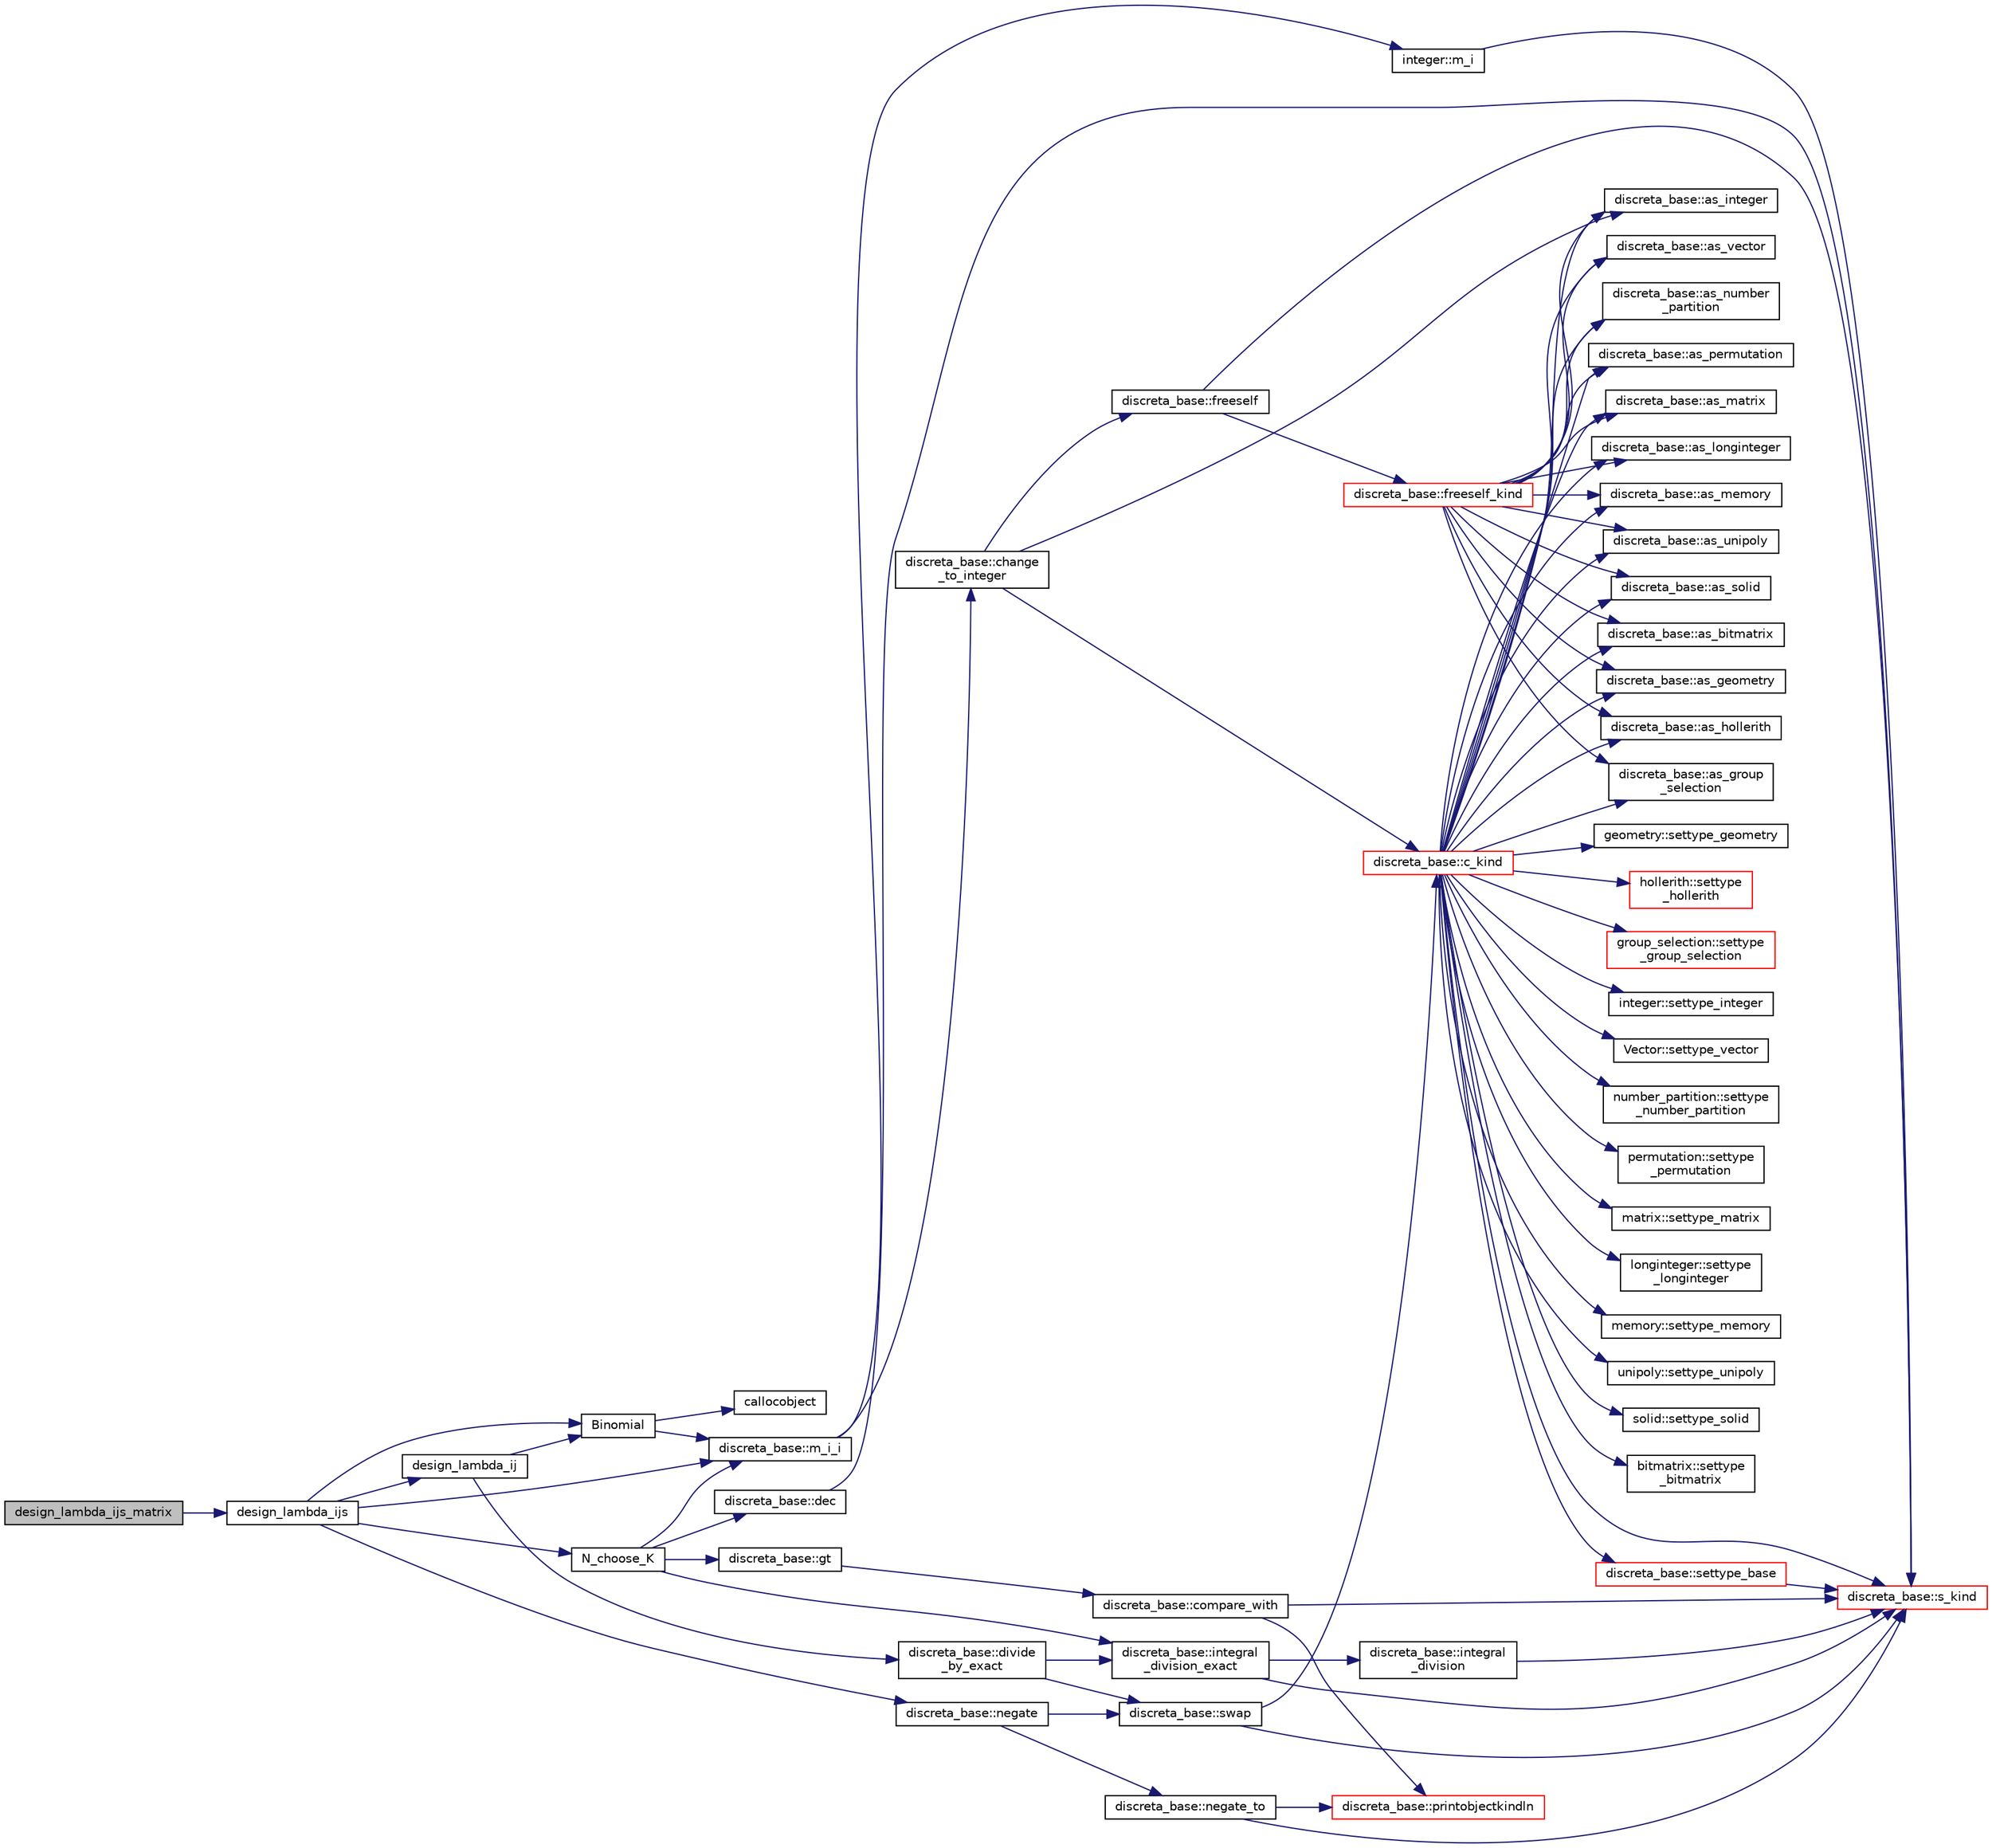 digraph "design_lambda_ijs_matrix"
{
  edge [fontname="Helvetica",fontsize="10",labelfontname="Helvetica",labelfontsize="10"];
  node [fontname="Helvetica",fontsize="10",shape=record];
  rankdir="LR";
  Node2367 [label="design_lambda_ijs_matrix",height=0.2,width=0.4,color="black", fillcolor="grey75", style="filled", fontcolor="black"];
  Node2367 -> Node2368 [color="midnightblue",fontsize="10",style="solid",fontname="Helvetica"];
  Node2368 [label="design_lambda_ijs",height=0.2,width=0.4,color="black", fillcolor="white", style="filled",URL="$d1/dec/lib_2_d_i_s_c_r_e_t_a_2design_8_c.html#a89f8e89e9ddb69c6871c43b5253363f2"];
  Node2368 -> Node2369 [color="midnightblue",fontsize="10",style="solid",fontname="Helvetica"];
  Node2369 [label="discreta_base::m_i_i",height=0.2,width=0.4,color="black", fillcolor="white", style="filled",URL="$d7/d71/classdiscreta__base.html#aa231464a9d4bc233f66608021c9ad997"];
  Node2369 -> Node2370 [color="midnightblue",fontsize="10",style="solid",fontname="Helvetica"];
  Node2370 [label="discreta_base::change\l_to_integer",height=0.2,width=0.4,color="black", fillcolor="white", style="filled",URL="$d7/d71/classdiscreta__base.html#a58a5a5bd8f8e6f2dd7b4483b66dc7bb9"];
  Node2370 -> Node2371 [color="midnightblue",fontsize="10",style="solid",fontname="Helvetica"];
  Node2371 [label="discreta_base::freeself",height=0.2,width=0.4,color="black", fillcolor="white", style="filled",URL="$d7/d71/classdiscreta__base.html#a9a3c9501a562293b5667c11b9174d6e5"];
  Node2371 -> Node2372 [color="midnightblue",fontsize="10",style="solid",fontname="Helvetica"];
  Node2372 [label="discreta_base::freeself_kind",height=0.2,width=0.4,color="red", fillcolor="white", style="filled",URL="$d7/d71/classdiscreta__base.html#a63a23ada2165b3838fab719ed458cec8"];
  Node2372 -> Node2380 [color="midnightblue",fontsize="10",style="solid",fontname="Helvetica"];
  Node2380 [label="discreta_base::as_integer",height=0.2,width=0.4,color="black", fillcolor="white", style="filled",URL="$d7/d71/classdiscreta__base.html#a00d7691eaf874fd283d942692fe8dd26"];
  Node2372 -> Node2382 [color="midnightblue",fontsize="10",style="solid",fontname="Helvetica"];
  Node2382 [label="discreta_base::as_vector",height=0.2,width=0.4,color="black", fillcolor="white", style="filled",URL="$d7/d71/classdiscreta__base.html#a7bdd6cae39c380b128ee9e17e42cf020"];
  Node2372 -> Node2385 [color="midnightblue",fontsize="10",style="solid",fontname="Helvetica"];
  Node2385 [label="discreta_base::as_number\l_partition",height=0.2,width=0.4,color="black", fillcolor="white", style="filled",URL="$d7/d71/classdiscreta__base.html#a307aa09de0e925d46697707968ffab00"];
  Node2372 -> Node2387 [color="midnightblue",fontsize="10",style="solid",fontname="Helvetica"];
  Node2387 [label="discreta_base::as_permutation",height=0.2,width=0.4,color="black", fillcolor="white", style="filled",URL="$d7/d71/classdiscreta__base.html#aa4e72f36a82984239b12ae831e131098"];
  Node2372 -> Node2389 [color="midnightblue",fontsize="10",style="solid",fontname="Helvetica"];
  Node2389 [label="discreta_base::as_matrix",height=0.2,width=0.4,color="black", fillcolor="white", style="filled",URL="$d7/d71/classdiscreta__base.html#ae4d7f56d917a4707b838fbffde6467ff"];
  Node2372 -> Node2392 [color="midnightblue",fontsize="10",style="solid",fontname="Helvetica"];
  Node2392 [label="discreta_base::as_longinteger",height=0.2,width=0.4,color="black", fillcolor="white", style="filled",URL="$d7/d71/classdiscreta__base.html#a20a094639eb711b10c8694c51937f7cd"];
  Node2372 -> Node2395 [color="midnightblue",fontsize="10",style="solid",fontname="Helvetica"];
  Node2395 [label="discreta_base::as_memory",height=0.2,width=0.4,color="black", fillcolor="white", style="filled",URL="$d7/d71/classdiscreta__base.html#ad94b2d7dce0cd4fa22db57f6e79c4bd2"];
  Node2372 -> Node2397 [color="midnightblue",fontsize="10",style="solid",fontname="Helvetica"];
  Node2397 [label="discreta_base::as_unipoly",height=0.2,width=0.4,color="black", fillcolor="white", style="filled",URL="$d7/d71/classdiscreta__base.html#ad50d8027f039fe5c2478cddb243adc9d"];
  Node2372 -> Node2399 [color="midnightblue",fontsize="10",style="solid",fontname="Helvetica"];
  Node2399 [label="discreta_base::as_solid",height=0.2,width=0.4,color="black", fillcolor="white", style="filled",URL="$d7/d71/classdiscreta__base.html#a1fc5f2b85ec97ab0a69dd64903c970a5"];
  Node2372 -> Node2401 [color="midnightblue",fontsize="10",style="solid",fontname="Helvetica"];
  Node2401 [label="discreta_base::as_bitmatrix",height=0.2,width=0.4,color="black", fillcolor="white", style="filled",URL="$d7/d71/classdiscreta__base.html#a071ad54ea8ef6c9d1d15f532e5a76df6"];
  Node2372 -> Node2403 [color="midnightblue",fontsize="10",style="solid",fontname="Helvetica"];
  Node2403 [label="discreta_base::as_geometry",height=0.2,width=0.4,color="black", fillcolor="white", style="filled",URL="$d7/d71/classdiscreta__base.html#a38fc7b4cdd830703e9d87354b79bc5c8"];
  Node2372 -> Node2405 [color="midnightblue",fontsize="10",style="solid",fontname="Helvetica"];
  Node2405 [label="discreta_base::as_hollerith",height=0.2,width=0.4,color="black", fillcolor="white", style="filled",URL="$d7/d71/classdiscreta__base.html#a3e66f82711f314710107e2f29e589690"];
  Node2372 -> Node2407 [color="midnightblue",fontsize="10",style="solid",fontname="Helvetica"];
  Node2407 [label="discreta_base::as_group\l_selection",height=0.2,width=0.4,color="black", fillcolor="white", style="filled",URL="$d7/d71/classdiscreta__base.html#aae1bac4883c567718bef9fb610abbdc8"];
  Node2371 -> Node2374 [color="midnightblue",fontsize="10",style="solid",fontname="Helvetica"];
  Node2374 [label="discreta_base::s_kind",height=0.2,width=0.4,color="red", fillcolor="white", style="filled",URL="$d7/d71/classdiscreta__base.html#a8a830025c74adbbc3362418a7c2ba157"];
  Node2370 -> Node2419 [color="midnightblue",fontsize="10",style="solid",fontname="Helvetica"];
  Node2419 [label="discreta_base::c_kind",height=0.2,width=0.4,color="red", fillcolor="white", style="filled",URL="$d7/d71/classdiscreta__base.html#adc2ff61589c2d083688e7a43f333cb62"];
  Node2419 -> Node2420 [color="midnightblue",fontsize="10",style="solid",fontname="Helvetica"];
  Node2420 [label="discreta_base::settype_base",height=0.2,width=0.4,color="red", fillcolor="white", style="filled",URL="$d7/d71/classdiscreta__base.html#a4f42899a89447d1c3993ea07c38f8ad4"];
  Node2420 -> Node2374 [color="midnightblue",fontsize="10",style="solid",fontname="Helvetica"];
  Node2419 -> Node2380 [color="midnightblue",fontsize="10",style="solid",fontname="Helvetica"];
  Node2419 -> Node2421 [color="midnightblue",fontsize="10",style="solid",fontname="Helvetica"];
  Node2421 [label="integer::settype_integer",height=0.2,width=0.4,color="black", fillcolor="white", style="filled",URL="$d0/de5/classinteger.html#a6265c65ef311229acd513d748faba796"];
  Node2419 -> Node2382 [color="midnightblue",fontsize="10",style="solid",fontname="Helvetica"];
  Node2419 -> Node2422 [color="midnightblue",fontsize="10",style="solid",fontname="Helvetica"];
  Node2422 [label="Vector::settype_vector",height=0.2,width=0.4,color="black", fillcolor="white", style="filled",URL="$d5/db2/class_vector.html#a34e0d00b18c051f23904a8429fa6c8b4"];
  Node2419 -> Node2385 [color="midnightblue",fontsize="10",style="solid",fontname="Helvetica"];
  Node2419 -> Node2423 [color="midnightblue",fontsize="10",style="solid",fontname="Helvetica"];
  Node2423 [label="number_partition::settype\l_number_partition",height=0.2,width=0.4,color="black", fillcolor="white", style="filled",URL="$df/d50/classnumber__partition.html#a3aaec1b557758f643ffc8555bbc358be"];
  Node2419 -> Node2387 [color="midnightblue",fontsize="10",style="solid",fontname="Helvetica"];
  Node2419 -> Node2424 [color="midnightblue",fontsize="10",style="solid",fontname="Helvetica"];
  Node2424 [label="permutation::settype\l_permutation",height=0.2,width=0.4,color="black", fillcolor="white", style="filled",URL="$d0/d08/classpermutation.html#af1eea29f86195cede9562e444664c28c"];
  Node2419 -> Node2389 [color="midnightblue",fontsize="10",style="solid",fontname="Helvetica"];
  Node2419 -> Node2425 [color="midnightblue",fontsize="10",style="solid",fontname="Helvetica"];
  Node2425 [label="matrix::settype_matrix",height=0.2,width=0.4,color="black", fillcolor="white", style="filled",URL="$d1/d8d/classmatrix.html#a1780283a64a789e4084d792683d276bb"];
  Node2419 -> Node2392 [color="midnightblue",fontsize="10",style="solid",fontname="Helvetica"];
  Node2419 -> Node2426 [color="midnightblue",fontsize="10",style="solid",fontname="Helvetica"];
  Node2426 [label="longinteger::settype\l_longinteger",height=0.2,width=0.4,color="black", fillcolor="white", style="filled",URL="$d3/d71/classlonginteger.html#ae5f811ece8df31b9ff114368a18e1dc5"];
  Node2419 -> Node2395 [color="midnightblue",fontsize="10",style="solid",fontname="Helvetica"];
  Node2419 -> Node2427 [color="midnightblue",fontsize="10",style="solid",fontname="Helvetica"];
  Node2427 [label="memory::settype_memory",height=0.2,width=0.4,color="black", fillcolor="white", style="filled",URL="$d8/d99/classmemory.html#a33aae277f9b8fe36b02e9d5da895451b"];
  Node2419 -> Node2397 [color="midnightblue",fontsize="10",style="solid",fontname="Helvetica"];
  Node2419 -> Node2428 [color="midnightblue",fontsize="10",style="solid",fontname="Helvetica"];
  Node2428 [label="unipoly::settype_unipoly",height=0.2,width=0.4,color="black", fillcolor="white", style="filled",URL="$d1/d89/classunipoly.html#a8db854fcc85c5e1150b1f1b1c005c95b"];
  Node2419 -> Node2399 [color="midnightblue",fontsize="10",style="solid",fontname="Helvetica"];
  Node2419 -> Node2429 [color="midnightblue",fontsize="10",style="solid",fontname="Helvetica"];
  Node2429 [label="solid::settype_solid",height=0.2,width=0.4,color="black", fillcolor="white", style="filled",URL="$d8/def/classsolid.html#a775bd4821f75a8aee4ea3d4335ff90e0"];
  Node2419 -> Node2401 [color="midnightblue",fontsize="10",style="solid",fontname="Helvetica"];
  Node2419 -> Node2430 [color="midnightblue",fontsize="10",style="solid",fontname="Helvetica"];
  Node2430 [label="bitmatrix::settype\l_bitmatrix",height=0.2,width=0.4,color="black", fillcolor="white", style="filled",URL="$de/dc8/classbitmatrix.html#acb571d947f9526665ebbdc0ce3e2a973"];
  Node2419 -> Node2403 [color="midnightblue",fontsize="10",style="solid",fontname="Helvetica"];
  Node2419 -> Node2431 [color="midnightblue",fontsize="10",style="solid",fontname="Helvetica"];
  Node2431 [label="geometry::settype_geometry",height=0.2,width=0.4,color="black", fillcolor="white", style="filled",URL="$da/d44/classgeometry.html#ab4a336baba6a3f56f5ffa053a5be5ba7"];
  Node2419 -> Node2405 [color="midnightblue",fontsize="10",style="solid",fontname="Helvetica"];
  Node2419 -> Node2432 [color="midnightblue",fontsize="10",style="solid",fontname="Helvetica"];
  Node2432 [label="hollerith::settype\l_hollerith",height=0.2,width=0.4,color="red", fillcolor="white", style="filled",URL="$d8/d99/classhollerith.html#a23bbd4acfc88a0e90f1245f243f51f76"];
  Node2419 -> Node2407 [color="midnightblue",fontsize="10",style="solid",fontname="Helvetica"];
  Node2419 -> Node2434 [color="midnightblue",fontsize="10",style="solid",fontname="Helvetica"];
  Node2434 [label="group_selection::settype\l_group_selection",height=0.2,width=0.4,color="red", fillcolor="white", style="filled",URL="$d6/db0/classgroup__selection.html#a015ed73b7b8d784bedd4d11ac1fc0ec1"];
  Node2419 -> Node2374 [color="midnightblue",fontsize="10",style="solid",fontname="Helvetica"];
  Node2370 -> Node2380 [color="midnightblue",fontsize="10",style="solid",fontname="Helvetica"];
  Node2369 -> Node2442 [color="midnightblue",fontsize="10",style="solid",fontname="Helvetica"];
  Node2442 [label="integer::m_i",height=0.2,width=0.4,color="black", fillcolor="white", style="filled",URL="$d0/de5/classinteger.html#a869091f0a0f35f5354c8c4a70250e8a9"];
  Node2442 -> Node2374 [color="midnightblue",fontsize="10",style="solid",fontname="Helvetica"];
  Node2368 -> Node2443 [color="midnightblue",fontsize="10",style="solid",fontname="Helvetica"];
  Node2443 [label="Binomial",height=0.2,width=0.4,color="black", fillcolor="white", style="filled",URL="$d9/d60/discreta_8h.html#a832bb13a7500f74e6ce6fd77a4133dcf"];
  Node2443 -> Node2369 [color="midnightblue",fontsize="10",style="solid",fontname="Helvetica"];
  Node2443 -> Node2444 [color="midnightblue",fontsize="10",style="solid",fontname="Helvetica"];
  Node2444 [label="callocobject",height=0.2,width=0.4,color="black", fillcolor="white", style="filled",URL="$d3/d72/global_8_c.html#a8bbcb8338d159223714097d10e94364d"];
  Node2368 -> Node2445 [color="midnightblue",fontsize="10",style="solid",fontname="Helvetica"];
  Node2445 [label="discreta_base::negate",height=0.2,width=0.4,color="black", fillcolor="white", style="filled",URL="$d7/d71/classdiscreta__base.html#aac1be1125008f8a93a3083cd1a43878d"];
  Node2445 -> Node2446 [color="midnightblue",fontsize="10",style="solid",fontname="Helvetica"];
  Node2446 [label="discreta_base::negate_to",height=0.2,width=0.4,color="black", fillcolor="white", style="filled",URL="$d7/d71/classdiscreta__base.html#a65ad2034f2f4518d424b814974018a03"];
  Node2446 -> Node2374 [color="midnightblue",fontsize="10",style="solid",fontname="Helvetica"];
  Node2446 -> Node2377 [color="midnightblue",fontsize="10",style="solid",fontname="Helvetica"];
  Node2377 [label="discreta_base::printobjectkindln",height=0.2,width=0.4,color="red", fillcolor="white", style="filled",URL="$d7/d71/classdiscreta__base.html#a677ccc8f392ebedde05e453f8cf59559"];
  Node2445 -> Node2447 [color="midnightblue",fontsize="10",style="solid",fontname="Helvetica"];
  Node2447 [label="discreta_base::swap",height=0.2,width=0.4,color="black", fillcolor="white", style="filled",URL="$d7/d71/classdiscreta__base.html#a2e8acbb9d3476675dac5b6a583b0293e"];
  Node2447 -> Node2374 [color="midnightblue",fontsize="10",style="solid",fontname="Helvetica"];
  Node2447 -> Node2419 [color="midnightblue",fontsize="10",style="solid",fontname="Helvetica"];
  Node2368 -> Node2448 [color="midnightblue",fontsize="10",style="solid",fontname="Helvetica"];
  Node2448 [label="design_lambda_ij",height=0.2,width=0.4,color="black", fillcolor="white", style="filled",URL="$d1/dec/lib_2_d_i_s_c_r_e_t_a_2design_8_c.html#a26d7065876dd8456e46e4bbb77a97650"];
  Node2448 -> Node2443 [color="midnightblue",fontsize="10",style="solid",fontname="Helvetica"];
  Node2448 -> Node2449 [color="midnightblue",fontsize="10",style="solid",fontname="Helvetica"];
  Node2449 [label="discreta_base::divide\l_by_exact",height=0.2,width=0.4,color="black", fillcolor="white", style="filled",URL="$d7/d71/classdiscreta__base.html#a14ea31dd075b20644457db08319389ef"];
  Node2449 -> Node2450 [color="midnightblue",fontsize="10",style="solid",fontname="Helvetica"];
  Node2450 [label="discreta_base::integral\l_division_exact",height=0.2,width=0.4,color="black", fillcolor="white", style="filled",URL="$d7/d71/classdiscreta__base.html#a77aa5f7ddec1f6baa8fb39fa16f479af"];
  Node2450 -> Node2374 [color="midnightblue",fontsize="10",style="solid",fontname="Helvetica"];
  Node2450 -> Node2451 [color="midnightblue",fontsize="10",style="solid",fontname="Helvetica"];
  Node2451 [label="discreta_base::integral\l_division",height=0.2,width=0.4,color="black", fillcolor="white", style="filled",URL="$d7/d71/classdiscreta__base.html#a92b3001ac35af9185b316c0d8f89070e"];
  Node2451 -> Node2374 [color="midnightblue",fontsize="10",style="solid",fontname="Helvetica"];
  Node2449 -> Node2447 [color="midnightblue",fontsize="10",style="solid",fontname="Helvetica"];
  Node2368 -> Node2452 [color="midnightblue",fontsize="10",style="solid",fontname="Helvetica"];
  Node2452 [label="N_choose_K",height=0.2,width=0.4,color="black", fillcolor="white", style="filled",URL="$d9/d60/discreta_8h.html#a21dbd2ab337323b55df9230b6ded86e7"];
  Node2452 -> Node2369 [color="midnightblue",fontsize="10",style="solid",fontname="Helvetica"];
  Node2452 -> Node2453 [color="midnightblue",fontsize="10",style="solid",fontname="Helvetica"];
  Node2453 [label="discreta_base::gt",height=0.2,width=0.4,color="black", fillcolor="white", style="filled",URL="$d7/d71/classdiscreta__base.html#ac7dbe66505d512c802c0698c13b05605"];
  Node2453 -> Node2454 [color="midnightblue",fontsize="10",style="solid",fontname="Helvetica"];
  Node2454 [label="discreta_base::compare_with",height=0.2,width=0.4,color="black", fillcolor="white", style="filled",URL="$d7/d71/classdiscreta__base.html#a3818444c4301d0b7ed47c3b850ea6c60"];
  Node2454 -> Node2374 [color="midnightblue",fontsize="10",style="solid",fontname="Helvetica"];
  Node2454 -> Node2377 [color="midnightblue",fontsize="10",style="solid",fontname="Helvetica"];
  Node2452 -> Node2455 [color="midnightblue",fontsize="10",style="solid",fontname="Helvetica"];
  Node2455 [label="discreta_base::dec",height=0.2,width=0.4,color="black", fillcolor="white", style="filled",URL="$d7/d71/classdiscreta__base.html#a11449a5cfa7dc5f5600e012517af6f0f"];
  Node2455 -> Node2374 [color="midnightblue",fontsize="10",style="solid",fontname="Helvetica"];
  Node2452 -> Node2450 [color="midnightblue",fontsize="10",style="solid",fontname="Helvetica"];
}
